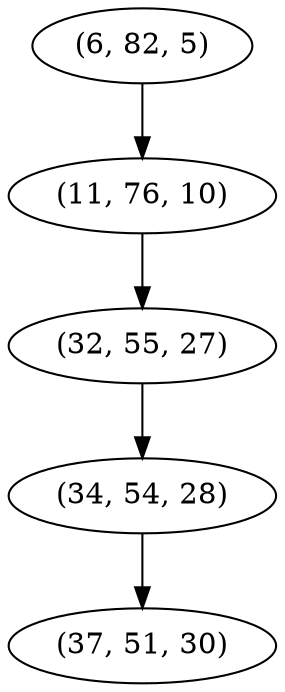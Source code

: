 digraph tree {
    "(6, 82, 5)";
    "(11, 76, 10)";
    "(32, 55, 27)";
    "(34, 54, 28)";
    "(37, 51, 30)";
    "(6, 82, 5)" -> "(11, 76, 10)";
    "(11, 76, 10)" -> "(32, 55, 27)";
    "(32, 55, 27)" -> "(34, 54, 28)";
    "(34, 54, 28)" -> "(37, 51, 30)";
}
